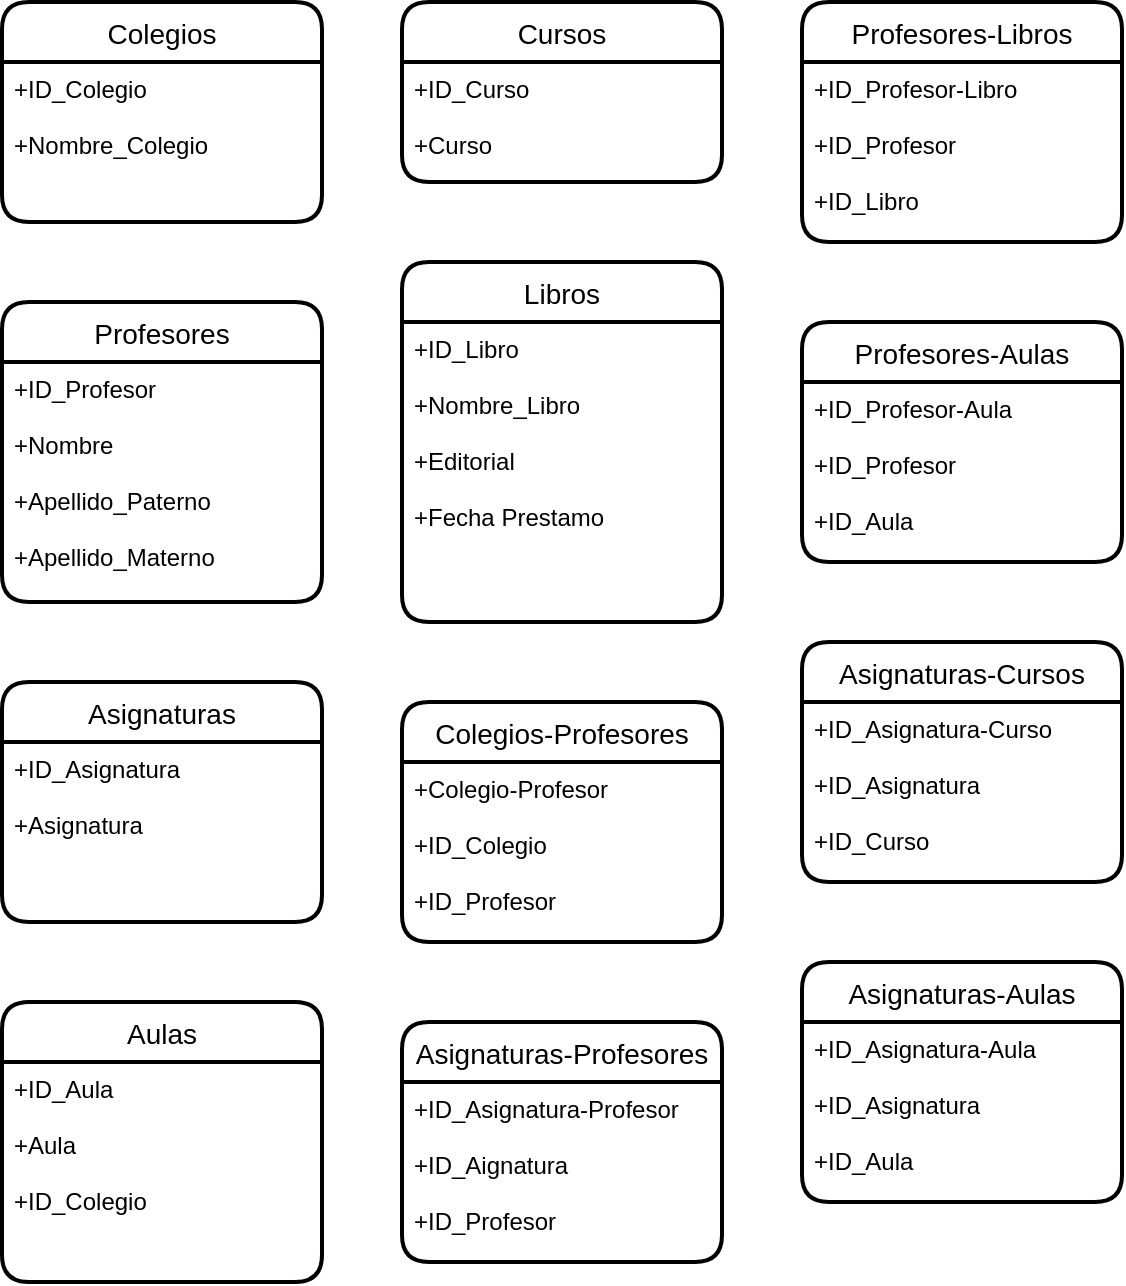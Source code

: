 <mxfile version="20.3.0" type="device"><diagram id="R2lEEEUBdFMjLlhIrx00" name="Page-1"><mxGraphModel dx="868" dy="400" grid="1" gridSize="10" guides="1" tooltips="1" connect="1" arrows="1" fold="1" page="1" pageScale="1" pageWidth="850" pageHeight="1100" math="0" shadow="0" extFonts="Permanent Marker^https://fonts.googleapis.com/css?family=Permanent+Marker"><root><mxCell id="0"/><mxCell id="1" parent="0"/><mxCell id="AynSpmXzAOspBLchFItI-3" value="Colegios" style="swimlane;childLayout=stackLayout;horizontal=1;startSize=30;horizontalStack=0;rounded=1;fontSize=14;fontStyle=0;strokeWidth=2;resizeParent=0;resizeLast=1;shadow=0;dashed=0;align=center;" parent="1" vertex="1"><mxGeometry x="40" y="40" width="160" height="110" as="geometry"/></mxCell><mxCell id="AynSpmXzAOspBLchFItI-4" value="+ID_Colegio&#xA;&#xA;+Nombre_Colegio&#xA;&#xA;&#xA;&#xA;&#xA;" style="align=left;strokeColor=none;fillColor=none;spacingLeft=4;fontSize=12;verticalAlign=top;resizable=0;rotatable=0;part=1;" parent="AynSpmXzAOspBLchFItI-3" vertex="1"><mxGeometry y="30" width="160" height="80" as="geometry"/></mxCell><mxCell id="AynSpmXzAOspBLchFItI-7" value="Profesores" style="swimlane;childLayout=stackLayout;horizontal=1;startSize=30;horizontalStack=0;rounded=1;fontSize=14;fontStyle=0;strokeWidth=2;resizeParent=0;resizeLast=1;shadow=0;dashed=0;align=center;" parent="1" vertex="1"><mxGeometry x="40" y="190" width="160" height="150" as="geometry"/></mxCell><mxCell id="AynSpmXzAOspBLchFItI-8" value="+ID_Profesor&#xA;&#xA;+Nombre&#xA;&#xA;+Apellido_Paterno&#xA;&#xA;+Apellido_Materno&#xA;&#xA;" style="align=left;strokeColor=none;fillColor=none;spacingLeft=4;fontSize=12;verticalAlign=top;resizable=0;rotatable=0;part=1;" parent="AynSpmXzAOspBLchFItI-7" vertex="1"><mxGeometry y="30" width="160" height="120" as="geometry"/></mxCell><mxCell id="AynSpmXzAOspBLchFItI-9" value="Aulas" style="swimlane;childLayout=stackLayout;horizontal=1;startSize=30;horizontalStack=0;rounded=1;fontSize=14;fontStyle=0;strokeWidth=2;resizeParent=0;resizeLast=1;shadow=0;dashed=0;align=center;" parent="1" vertex="1"><mxGeometry x="40" y="540" width="160" height="140" as="geometry"/></mxCell><mxCell id="AynSpmXzAOspBLchFItI-10" value="+ID_Aula&#xA;&#xA;+Aula&#xA;&#xA;+ID_Colegio&#xA;&#xA;" style="align=left;strokeColor=none;fillColor=none;spacingLeft=4;fontSize=12;verticalAlign=top;resizable=0;rotatable=0;part=1;" parent="AynSpmXzAOspBLchFItI-9" vertex="1"><mxGeometry y="30" width="160" height="110" as="geometry"/></mxCell><mxCell id="AynSpmXzAOspBLchFItI-15" value="Asignaturas" style="swimlane;childLayout=stackLayout;horizontal=1;startSize=30;horizontalStack=0;rounded=1;fontSize=14;fontStyle=0;strokeWidth=2;resizeParent=0;resizeLast=1;shadow=0;dashed=0;align=center;" parent="1" vertex="1"><mxGeometry x="40" y="380" width="160" height="120" as="geometry"/></mxCell><mxCell id="AynSpmXzAOspBLchFItI-16" value="+ID_Asignatura&#xA;&#xA;+Asignatura&#xA;" style="align=left;strokeColor=none;fillColor=none;spacingLeft=4;fontSize=12;verticalAlign=top;resizable=0;rotatable=0;part=1;" parent="AynSpmXzAOspBLchFItI-15" vertex="1"><mxGeometry y="30" width="160" height="90" as="geometry"/></mxCell><mxCell id="AynSpmXzAOspBLchFItI-21" value="Libros" style="swimlane;childLayout=stackLayout;horizontal=1;startSize=30;horizontalStack=0;rounded=1;fontSize=14;fontStyle=0;strokeWidth=2;resizeParent=0;resizeLast=1;shadow=0;dashed=0;align=center;" parent="1" vertex="1"><mxGeometry x="240" y="170" width="160" height="180" as="geometry"/></mxCell><mxCell id="AynSpmXzAOspBLchFItI-22" value="+ID_Libro&#xA;&#xA;+Nombre_Libro&#xA;&#xA;+Editorial&#xA;&#xA;+Fecha Prestamo&#xA;&#xA;" style="align=left;strokeColor=none;fillColor=none;spacingLeft=4;fontSize=12;verticalAlign=top;resizable=0;rotatable=0;part=1;" parent="AynSpmXzAOspBLchFItI-21" vertex="1"><mxGeometry y="30" width="160" height="150" as="geometry"/></mxCell><mxCell id="AynSpmXzAOspBLchFItI-24" value="Cursos" style="swimlane;childLayout=stackLayout;horizontal=1;startSize=30;horizontalStack=0;rounded=1;fontSize=14;fontStyle=0;strokeWidth=2;resizeParent=0;resizeLast=1;shadow=0;dashed=0;align=center;" parent="1" vertex="1"><mxGeometry x="240" y="40" width="160" height="90" as="geometry"/></mxCell><mxCell id="AynSpmXzAOspBLchFItI-25" value="+ID_Curso&#xA;&#xA;+Curso&#xA;" style="align=left;strokeColor=none;fillColor=none;spacingLeft=4;fontSize=12;verticalAlign=top;resizable=0;rotatable=0;part=1;" parent="AynSpmXzAOspBLchFItI-24" vertex="1"><mxGeometry y="30" width="160" height="60" as="geometry"/></mxCell><mxCell id="AynSpmXzAOspBLchFItI-28" value="Colegios-Profesores" style="swimlane;childLayout=stackLayout;horizontal=1;startSize=30;horizontalStack=0;rounded=1;fontSize=14;fontStyle=0;strokeWidth=2;resizeParent=0;resizeLast=1;shadow=0;dashed=0;align=center;" parent="1" vertex="1"><mxGeometry x="240" y="390" width="160" height="120" as="geometry"/></mxCell><mxCell id="AynSpmXzAOspBLchFItI-29" value="+Colegio-Profesor&#xA;&#xA;+ID_Colegio&#xA;&#xA;+ID_Profesor" style="align=left;strokeColor=none;fillColor=none;spacingLeft=4;fontSize=12;verticalAlign=top;resizable=0;rotatable=0;part=1;" parent="AynSpmXzAOspBLchFItI-28" vertex="1"><mxGeometry y="30" width="160" height="90" as="geometry"/></mxCell><mxCell id="AynSpmXzAOspBLchFItI-31" value="Asignaturas-Profesores" style="swimlane;childLayout=stackLayout;horizontal=1;startSize=30;horizontalStack=0;rounded=1;fontSize=14;fontStyle=0;strokeWidth=2;resizeParent=0;resizeLast=1;shadow=0;dashed=0;align=center;" parent="1" vertex="1"><mxGeometry x="240" y="550" width="160" height="120" as="geometry"/></mxCell><mxCell id="AynSpmXzAOspBLchFItI-32" value="+ID_Asignatura-Profesor&#xA;&#xA;+ID_Aignatura&#xA;&#xA;+ID_Profesor" style="align=left;strokeColor=none;fillColor=none;spacingLeft=4;fontSize=12;verticalAlign=top;resizable=0;rotatable=0;part=1;" parent="AynSpmXzAOspBLchFItI-31" vertex="1"><mxGeometry y="30" width="160" height="90" as="geometry"/></mxCell><mxCell id="AynSpmXzAOspBLchFItI-35" value="Profesores-Aulas" style="swimlane;childLayout=stackLayout;horizontal=1;startSize=30;horizontalStack=0;rounded=1;fontSize=14;fontStyle=0;strokeWidth=2;resizeParent=0;resizeLast=1;shadow=0;dashed=0;align=center;" parent="1" vertex="1"><mxGeometry x="440" y="200" width="160" height="120" as="geometry"/></mxCell><mxCell id="AynSpmXzAOspBLchFItI-36" value="+ID_Profesor-Aula&#xA;&#xA;+ID_Profesor&#xA;&#xA;+ID_Aula&#xA;" style="align=left;strokeColor=none;fillColor=none;spacingLeft=4;fontSize=12;verticalAlign=top;resizable=0;rotatable=0;part=1;" parent="AynSpmXzAOspBLchFItI-35" vertex="1"><mxGeometry y="30" width="160" height="90" as="geometry"/></mxCell><mxCell id="AynSpmXzAOspBLchFItI-37" value="Asignaturas-Cursos" style="swimlane;childLayout=stackLayout;horizontal=1;startSize=30;horizontalStack=0;rounded=1;fontSize=14;fontStyle=0;strokeWidth=2;resizeParent=0;resizeLast=1;shadow=0;dashed=0;align=center;" parent="1" vertex="1"><mxGeometry x="440" y="360" width="160" height="120" as="geometry"/></mxCell><mxCell id="AynSpmXzAOspBLchFItI-38" value="+ID_Asignatura-Curso&#xA;&#xA;+ID_Asignatura&#xA;&#xA;+ID_Curso&#xA;" style="align=left;strokeColor=none;fillColor=none;spacingLeft=4;fontSize=12;verticalAlign=top;resizable=0;rotatable=0;part=1;" parent="AynSpmXzAOspBLchFItI-37" vertex="1"><mxGeometry y="30" width="160" height="90" as="geometry"/></mxCell><mxCell id="AynSpmXzAOspBLchFItI-40" value="Asignaturas-Aulas" style="swimlane;childLayout=stackLayout;horizontal=1;startSize=30;horizontalStack=0;rounded=1;fontSize=14;fontStyle=0;strokeWidth=2;resizeParent=0;resizeLast=1;shadow=0;dashed=0;align=center;" parent="1" vertex="1"><mxGeometry x="440" y="520" width="160" height="120" as="geometry"/></mxCell><mxCell id="AynSpmXzAOspBLchFItI-41" value="+ID_Asignatura-Aula&#xA;&#xA;+ID_Asignatura&#xA;&#xA;+ID_Aula&#xA;" style="align=left;strokeColor=none;fillColor=none;spacingLeft=4;fontSize=12;verticalAlign=top;resizable=0;rotatable=0;part=1;" parent="AynSpmXzAOspBLchFItI-40" vertex="1"><mxGeometry y="30" width="160" height="90" as="geometry"/></mxCell><mxCell id="77FPs6YRq2PUyHywX3qO-3" value="Profesores-Libros" style="swimlane;childLayout=stackLayout;horizontal=1;startSize=30;horizontalStack=0;rounded=1;fontSize=14;fontStyle=0;strokeWidth=2;resizeParent=0;resizeLast=1;shadow=0;dashed=0;align=center;" vertex="1" parent="1"><mxGeometry x="440" y="40" width="160" height="120" as="geometry"/></mxCell><mxCell id="77FPs6YRq2PUyHywX3qO-4" value="+ID_Profesor-Libro&#xA;&#xA;+ID_Profesor&#xA;&#xA;+ID_Libro&#xA;" style="align=left;strokeColor=none;fillColor=none;spacingLeft=4;fontSize=12;verticalAlign=top;resizable=0;rotatable=0;part=1;" vertex="1" parent="77FPs6YRq2PUyHywX3qO-3"><mxGeometry y="30" width="160" height="90" as="geometry"/></mxCell></root></mxGraphModel></diagram></mxfile>